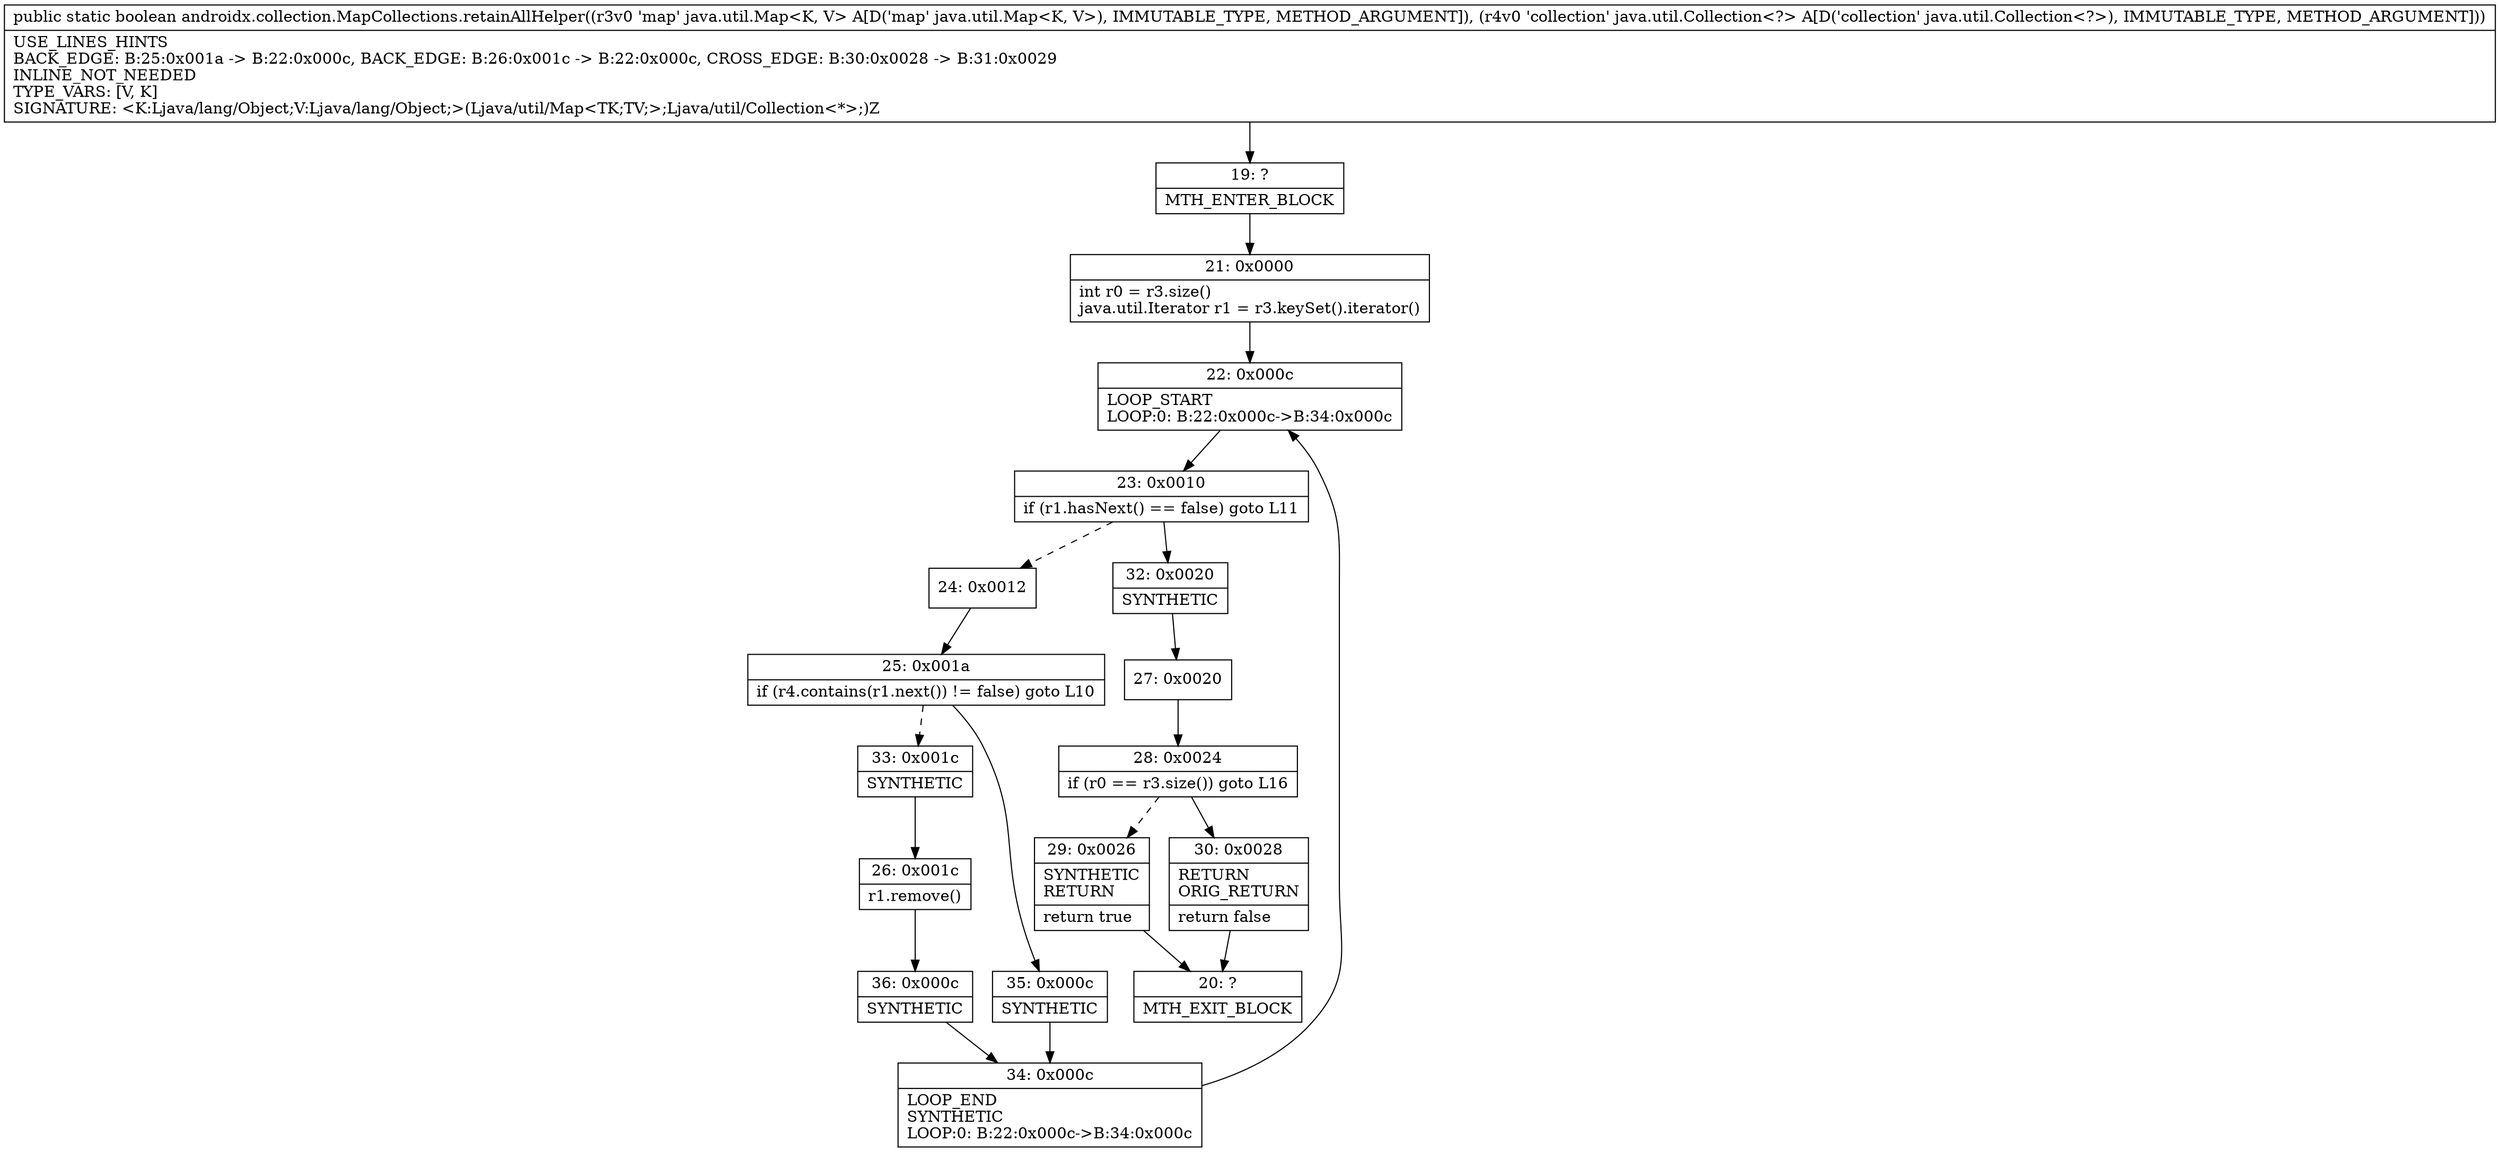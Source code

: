 digraph "CFG forandroidx.collection.MapCollections.retainAllHelper(Ljava\/util\/Map;Ljava\/util\/Collection;)Z" {
Node_19 [shape=record,label="{19\:\ ?|MTH_ENTER_BLOCK\l}"];
Node_21 [shape=record,label="{21\:\ 0x0000|int r0 = r3.size()\ljava.util.Iterator r1 = r3.keySet().iterator()\l}"];
Node_22 [shape=record,label="{22\:\ 0x000c|LOOP_START\lLOOP:0: B:22:0x000c\-\>B:34:0x000c\l}"];
Node_23 [shape=record,label="{23\:\ 0x0010|if (r1.hasNext() == false) goto L11\l}"];
Node_24 [shape=record,label="{24\:\ 0x0012}"];
Node_25 [shape=record,label="{25\:\ 0x001a|if (r4.contains(r1.next()) != false) goto L10\l}"];
Node_33 [shape=record,label="{33\:\ 0x001c|SYNTHETIC\l}"];
Node_26 [shape=record,label="{26\:\ 0x001c|r1.remove()\l}"];
Node_36 [shape=record,label="{36\:\ 0x000c|SYNTHETIC\l}"];
Node_34 [shape=record,label="{34\:\ 0x000c|LOOP_END\lSYNTHETIC\lLOOP:0: B:22:0x000c\-\>B:34:0x000c\l}"];
Node_35 [shape=record,label="{35\:\ 0x000c|SYNTHETIC\l}"];
Node_32 [shape=record,label="{32\:\ 0x0020|SYNTHETIC\l}"];
Node_27 [shape=record,label="{27\:\ 0x0020}"];
Node_28 [shape=record,label="{28\:\ 0x0024|if (r0 == r3.size()) goto L16\l}"];
Node_29 [shape=record,label="{29\:\ 0x0026|SYNTHETIC\lRETURN\l|return true\l}"];
Node_20 [shape=record,label="{20\:\ ?|MTH_EXIT_BLOCK\l}"];
Node_30 [shape=record,label="{30\:\ 0x0028|RETURN\lORIG_RETURN\l|return false\l}"];
MethodNode[shape=record,label="{public static boolean androidx.collection.MapCollections.retainAllHelper((r3v0 'map' java.util.Map\<K, V\> A[D('map' java.util.Map\<K, V\>), IMMUTABLE_TYPE, METHOD_ARGUMENT]), (r4v0 'collection' java.util.Collection\<?\> A[D('collection' java.util.Collection\<?\>), IMMUTABLE_TYPE, METHOD_ARGUMENT]))  | USE_LINES_HINTS\lBACK_EDGE: B:25:0x001a \-\> B:22:0x000c, BACK_EDGE: B:26:0x001c \-\> B:22:0x000c, CROSS_EDGE: B:30:0x0028 \-\> B:31:0x0029\lINLINE_NOT_NEEDED\lTYPE_VARS: [V, K]\lSIGNATURE: \<K:Ljava\/lang\/Object;V:Ljava\/lang\/Object;\>(Ljava\/util\/Map\<TK;TV;\>;Ljava\/util\/Collection\<*\>;)Z\l}"];
MethodNode -> Node_19;Node_19 -> Node_21;
Node_21 -> Node_22;
Node_22 -> Node_23;
Node_23 -> Node_24[style=dashed];
Node_23 -> Node_32;
Node_24 -> Node_25;
Node_25 -> Node_33[style=dashed];
Node_25 -> Node_35;
Node_33 -> Node_26;
Node_26 -> Node_36;
Node_36 -> Node_34;
Node_34 -> Node_22;
Node_35 -> Node_34;
Node_32 -> Node_27;
Node_27 -> Node_28;
Node_28 -> Node_29[style=dashed];
Node_28 -> Node_30;
Node_29 -> Node_20;
Node_30 -> Node_20;
}

